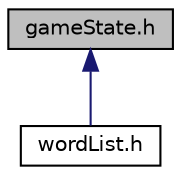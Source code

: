 digraph "gameState.h"
{
  edge [fontname="Helvetica",fontsize="10",labelfontname="Helvetica",labelfontsize="10"];
  node [fontname="Helvetica",fontsize="10",shape=record];
  Node1 [label="gameState.h",height=0.2,width=0.4,color="black", fillcolor="grey75", style="filled", fontcolor="black"];
  Node1 -> Node2 [dir="back",color="midnightblue",fontsize="10",style="solid",fontname="Helvetica"];
  Node2 [label="wordList.h",height=0.2,width=0.4,color="black", fillcolor="white", style="filled",URL="$wordList_8h.html",tooltip="Everything to do with the wordList struct where a random is selected from. wordList.h prototypes functions in wordList.c that control the wordList struct the size of its possible answers array and the copying of new words into it as well as the copying of a random word into the gameState struct. "];
}
